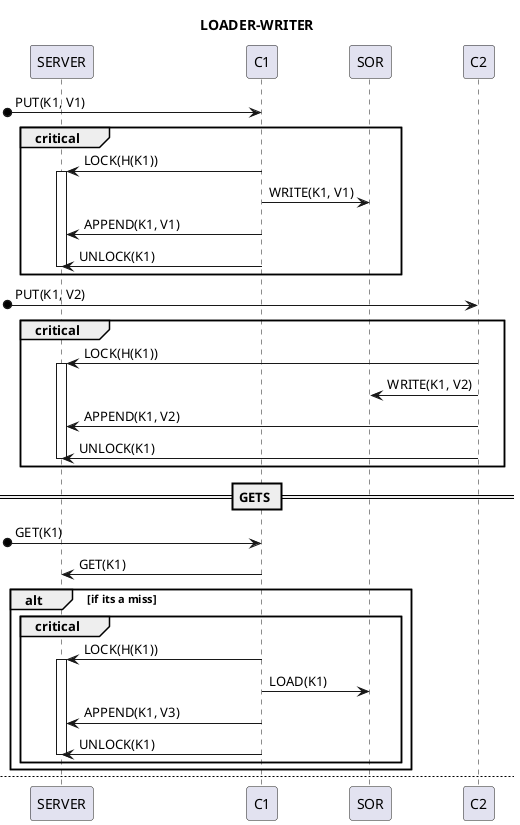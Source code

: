 @startuml

participant "SERVER" as S

title LOADER-WRITER

[o-> C1: PUT(K1, V1)
critical
C1 -> S: LOCK(H(K1))
activate S
C1 -> SOR: WRITE(K1, V1)
C1 -> S: APPEND(K1, V1)
C1 -> S: UNLOCK(K1)
deactivate S
end

[o-> C2: PUT(K1, V2)
critical
C2 -> S: LOCK(H(K1))
activate S
C2 -> SOR: WRITE(K1, V2)
C2 -> S: APPEND(K1, V2)
C2 -> S: UNLOCK(K1)
deactivate S
end

== GETS ==

[o-> C1: GET(K1)
C1 -> S: GET(K1)
alt if its a miss
critical
C1 -> S: LOCK(H(K1))
activate S
C1 -> SOR: LOAD(K1)
C1 -> S: APPEND(K1, V3)
C1 -> S: UNLOCK(K1)
deactivate S
end
end

newpage WRITE-BEHIND

[o-> C1: PUT(K1, V1)
C1 -> S: APPENDWITHWRITER(K1, V1)
...Asynchronously with replaceAtHead...
loop through chain until resolved
critical
C1 -> S: LOCK(H(K1))
activate S
C1 -> SOR: WRITE(K1, V1)
C1 -> S: UNLOCK(K1)
end
deactivate S
end

[o-> C2: PUT(K1, V2)
C2 -> S: APPENDWITHWRITER(K1, V2)

@enduml

